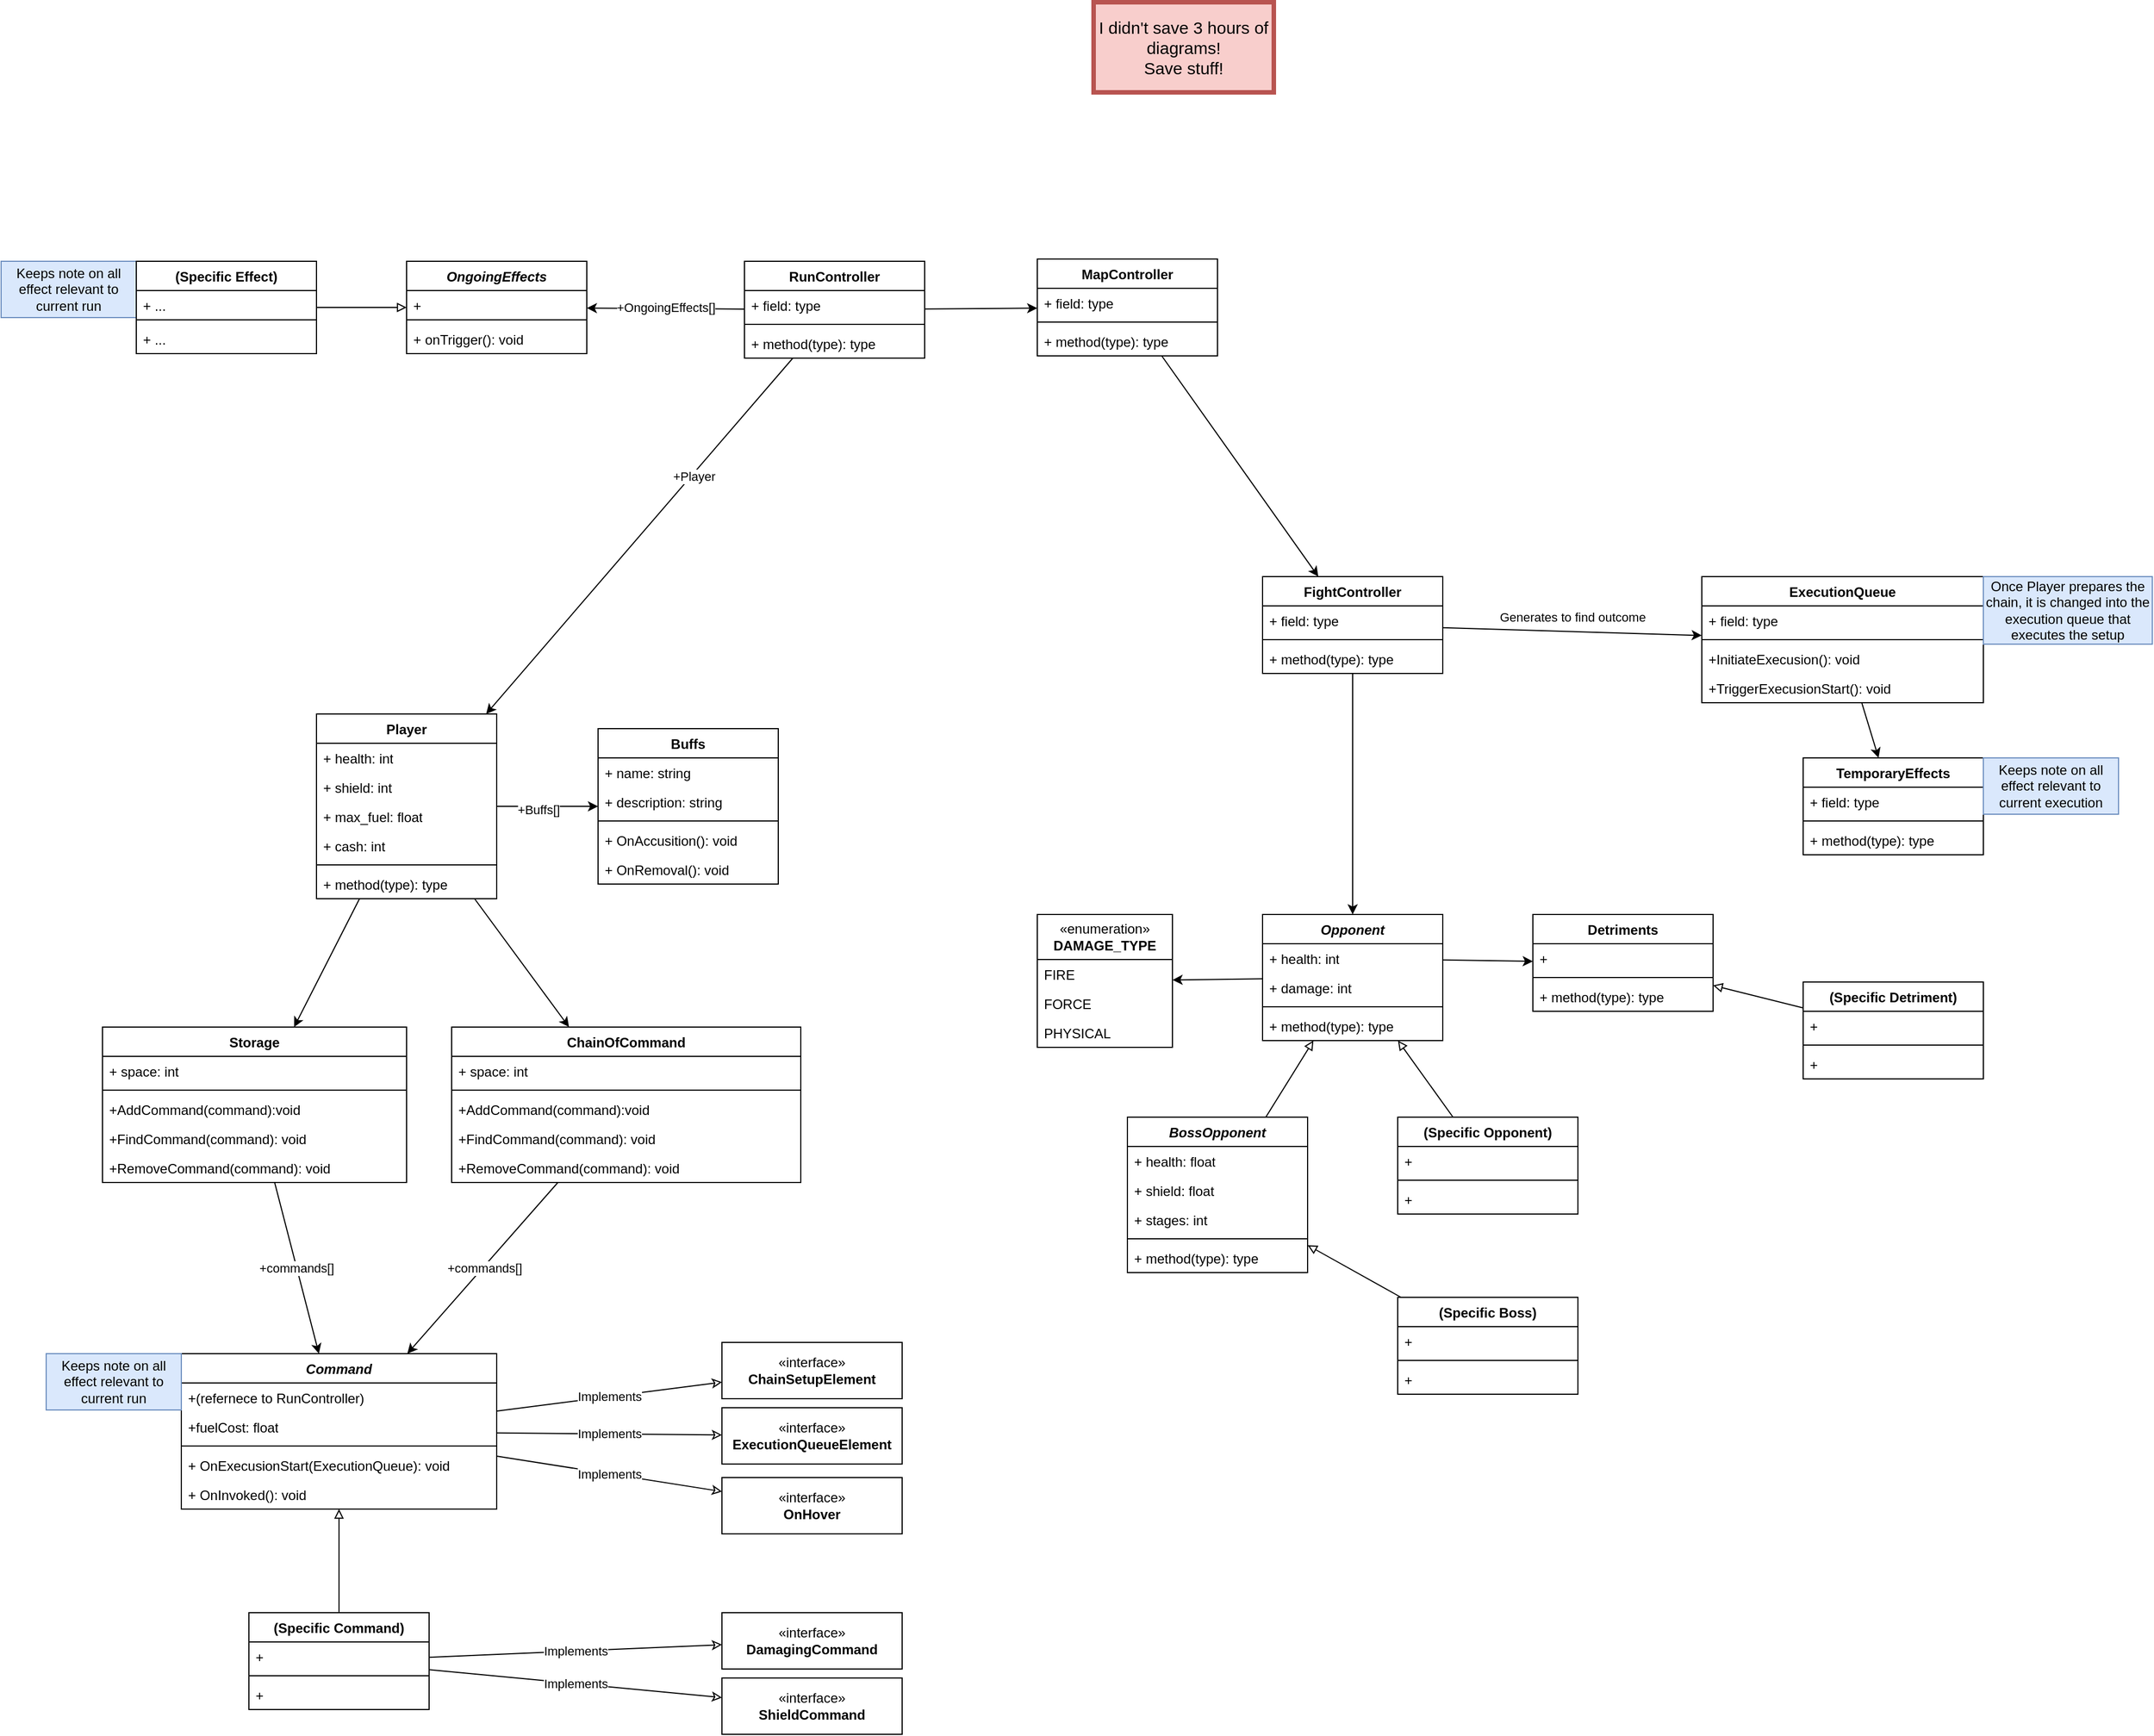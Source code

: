 <mxfile version="26.2.9">
  <diagram name="Page-1" id="Q0dL1nY2zGRgUgsLCBUa">
    <mxGraphModel dx="2890" dy="633" grid="1" gridSize="10" guides="1" tooltips="1" connect="1" arrows="1" fold="1" page="1" pageScale="1" pageWidth="850" pageHeight="1100" math="0" shadow="0">
      <root>
        <mxCell id="0" />
        <mxCell id="1" parent="0" />
        <mxCell id="ZTXEeFlOowGVAZcSI6sb-30" style="rounded=0;orthogonalLoop=1;jettySize=auto;html=1;" edge="1" parent="1" source="gMu1ORTqsSVO2KnYUncU-2" target="gMu1ORTqsSVO2KnYUncU-6">
          <mxGeometry relative="1" as="geometry" />
        </mxCell>
        <mxCell id="gMu1ORTqsSVO2KnYUncU-2" value="ExecutionQueue" style="swimlane;fontStyle=1;align=center;verticalAlign=top;childLayout=stackLayout;horizontal=1;startSize=26;horizontalStack=0;resizeParent=1;resizeParentMax=0;resizeLast=0;collapsible=1;marginBottom=0;whiteSpace=wrap;html=1;" parent="1" vertex="1">
          <mxGeometry x="550" y="520" width="250" height="112" as="geometry" />
        </mxCell>
        <mxCell id="gMu1ORTqsSVO2KnYUncU-3" value="+ field: type" style="text;strokeColor=none;fillColor=none;align=left;verticalAlign=top;spacingLeft=4;spacingRight=4;overflow=hidden;rotatable=0;points=[[0,0.5],[1,0.5]];portConstraint=eastwest;whiteSpace=wrap;html=1;" parent="gMu1ORTqsSVO2KnYUncU-2" vertex="1">
          <mxGeometry y="26" width="250" height="26" as="geometry" />
        </mxCell>
        <mxCell id="gMu1ORTqsSVO2KnYUncU-4" value="" style="line;strokeWidth=1;fillColor=none;align=left;verticalAlign=middle;spacingTop=-1;spacingLeft=3;spacingRight=3;rotatable=0;labelPosition=right;points=[];portConstraint=eastwest;strokeColor=inherit;" parent="gMu1ORTqsSVO2KnYUncU-2" vertex="1">
          <mxGeometry y="52" width="250" height="8" as="geometry" />
        </mxCell>
        <mxCell id="ZTXEeFlOowGVAZcSI6sb-95" value="+InitiateExecusion(): void" style="text;strokeColor=none;fillColor=none;align=left;verticalAlign=top;spacingLeft=4;spacingRight=4;overflow=hidden;rotatable=0;points=[[0,0.5],[1,0.5]];portConstraint=eastwest;whiteSpace=wrap;html=1;" vertex="1" parent="gMu1ORTqsSVO2KnYUncU-2">
          <mxGeometry y="60" width="250" height="26" as="geometry" />
        </mxCell>
        <mxCell id="gMu1ORTqsSVO2KnYUncU-5" value="+TriggerExecusionStart(): void" style="text;strokeColor=none;fillColor=none;align=left;verticalAlign=top;spacingLeft=4;spacingRight=4;overflow=hidden;rotatable=0;points=[[0,0.5],[1,0.5]];portConstraint=eastwest;whiteSpace=wrap;html=1;" parent="gMu1ORTqsSVO2KnYUncU-2" vertex="1">
          <mxGeometry y="86" width="250" height="26" as="geometry" />
        </mxCell>
        <mxCell id="gMu1ORTqsSVO2KnYUncU-6" value="&lt;div&gt;TemporaryEffects&lt;/div&gt;" style="swimlane;fontStyle=1;align=center;verticalAlign=top;childLayout=stackLayout;horizontal=1;startSize=26;horizontalStack=0;resizeParent=1;resizeParentMax=0;resizeLast=0;collapsible=1;marginBottom=0;whiteSpace=wrap;html=1;" parent="1" vertex="1">
          <mxGeometry x="640" y="681" width="160" height="86" as="geometry" />
        </mxCell>
        <mxCell id="gMu1ORTqsSVO2KnYUncU-7" value="+ field: type" style="text;strokeColor=none;fillColor=none;align=left;verticalAlign=top;spacingLeft=4;spacingRight=4;overflow=hidden;rotatable=0;points=[[0,0.5],[1,0.5]];portConstraint=eastwest;whiteSpace=wrap;html=1;" parent="gMu1ORTqsSVO2KnYUncU-6" vertex="1">
          <mxGeometry y="26" width="160" height="26" as="geometry" />
        </mxCell>
        <mxCell id="gMu1ORTqsSVO2KnYUncU-8" value="" style="line;strokeWidth=1;fillColor=none;align=left;verticalAlign=middle;spacingTop=-1;spacingLeft=3;spacingRight=3;rotatable=0;labelPosition=right;points=[];portConstraint=eastwest;strokeColor=inherit;" parent="gMu1ORTqsSVO2KnYUncU-6" vertex="1">
          <mxGeometry y="52" width="160" height="8" as="geometry" />
        </mxCell>
        <mxCell id="gMu1ORTqsSVO2KnYUncU-9" value="+ method(type): type" style="text;strokeColor=none;fillColor=none;align=left;verticalAlign=top;spacingLeft=4;spacingRight=4;overflow=hidden;rotatable=0;points=[[0,0.5],[1,0.5]];portConstraint=eastwest;whiteSpace=wrap;html=1;" parent="gMu1ORTqsSVO2KnYUncU-6" vertex="1">
          <mxGeometry y="60" width="160" height="26" as="geometry" />
        </mxCell>
        <mxCell id="ZTXEeFlOowGVAZcSI6sb-26" style="rounded=0;orthogonalLoop=1;jettySize=auto;html=1;" edge="1" parent="1" source="gMu1ORTqsSVO2KnYUncU-10" target="DHiXAqFISTobGFmNKXlk-15">
          <mxGeometry relative="1" as="geometry" />
        </mxCell>
        <mxCell id="ZTXEeFlOowGVAZcSI6sb-90" value="+commands[]" style="edgeLabel;html=1;align=center;verticalAlign=middle;resizable=0;points=[];" vertex="1" connectable="0" parent="ZTXEeFlOowGVAZcSI6sb-26">
          <mxGeometry x="-0.005" y="1" relative="1" as="geometry">
            <mxPoint as="offset" />
          </mxGeometry>
        </mxCell>
        <mxCell id="gMu1ORTqsSVO2KnYUncU-10" value="ChainOfCommand" style="swimlane;fontStyle=1;align=center;verticalAlign=top;childLayout=stackLayout;horizontal=1;startSize=26;horizontalStack=0;resizeParent=1;resizeParentMax=0;resizeLast=0;collapsible=1;marginBottom=0;whiteSpace=wrap;html=1;" parent="1" vertex="1">
          <mxGeometry x="-560" y="920" width="310" height="138" as="geometry" />
        </mxCell>
        <mxCell id="gMu1ORTqsSVO2KnYUncU-20" value="+ space: int" style="text;strokeColor=none;fillColor=none;align=left;verticalAlign=top;spacingLeft=4;spacingRight=4;overflow=hidden;rotatable=0;points=[[0,0.5],[1,0.5]];portConstraint=eastwest;whiteSpace=wrap;html=1;" parent="gMu1ORTqsSVO2KnYUncU-10" vertex="1">
          <mxGeometry y="26" width="310" height="26" as="geometry" />
        </mxCell>
        <mxCell id="gMu1ORTqsSVO2KnYUncU-12" value="" style="line;strokeWidth=1;fillColor=none;align=left;verticalAlign=middle;spacingTop=-1;spacingLeft=3;spacingRight=3;rotatable=0;labelPosition=right;points=[];portConstraint=eastwest;strokeColor=inherit;" parent="gMu1ORTqsSVO2KnYUncU-10" vertex="1">
          <mxGeometry y="52" width="310" height="8" as="geometry" />
        </mxCell>
        <mxCell id="ZTXEeFlOowGVAZcSI6sb-91" value="+AddCommand(command):void" style="text;strokeColor=none;fillColor=none;align=left;verticalAlign=top;spacingLeft=4;spacingRight=4;overflow=hidden;rotatable=0;points=[[0,0.5],[1,0.5]];portConstraint=eastwest;whiteSpace=wrap;html=1;" vertex="1" parent="gMu1ORTqsSVO2KnYUncU-10">
          <mxGeometry y="60" width="310" height="26" as="geometry" />
        </mxCell>
        <mxCell id="ZTXEeFlOowGVAZcSI6sb-94" value="+FindCommand(command): void" style="text;strokeColor=none;fillColor=none;align=left;verticalAlign=top;spacingLeft=4;spacingRight=4;overflow=hidden;rotatable=0;points=[[0,0.5],[1,0.5]];portConstraint=eastwest;whiteSpace=wrap;html=1;" vertex="1" parent="gMu1ORTqsSVO2KnYUncU-10">
          <mxGeometry y="86" width="310" height="26" as="geometry" />
        </mxCell>
        <mxCell id="gMu1ORTqsSVO2KnYUncU-13" value="+RemoveCommand(command): void" style="text;strokeColor=none;fillColor=none;align=left;verticalAlign=top;spacingLeft=4;spacingRight=4;overflow=hidden;rotatable=0;points=[[0,0.5],[1,0.5]];portConstraint=eastwest;whiteSpace=wrap;html=1;" parent="gMu1ORTqsSVO2KnYUncU-10" vertex="1">
          <mxGeometry y="112" width="310" height="26" as="geometry" />
        </mxCell>
        <mxCell id="gMu1ORTqsSVO2KnYUncU-14" value="I didn&#39;t save 3 hours of diagrams! &lt;br&gt;Save stuff!" style="html=1;whiteSpace=wrap;fillColor=#f8cecc;strokeColor=#b85450;strokeWidth=4;fontSize=15;" parent="1" vertex="1">
          <mxGeometry x="10" y="10" width="160" height="80" as="geometry" />
        </mxCell>
        <mxCell id="ZTXEeFlOowGVAZcSI6sb-9" style="rounded=0;orthogonalLoop=1;jettySize=auto;html=1;" edge="1" parent="1" source="gMu1ORTqsSVO2KnYUncU-15" target="gMu1ORTqsSVO2KnYUncU-31">
          <mxGeometry relative="1" as="geometry" />
        </mxCell>
        <mxCell id="ZTXEeFlOowGVAZcSI6sb-29" value="Generates to find outcome " style="rounded=0;orthogonalLoop=1;jettySize=auto;html=1;" edge="1" parent="1" source="gMu1ORTqsSVO2KnYUncU-15" target="gMu1ORTqsSVO2KnYUncU-2">
          <mxGeometry y="13" relative="1" as="geometry">
            <mxPoint as="offset" />
          </mxGeometry>
        </mxCell>
        <mxCell id="gMu1ORTqsSVO2KnYUncU-15" value="FightController" style="swimlane;fontStyle=1;align=center;verticalAlign=top;childLayout=stackLayout;horizontal=1;startSize=26;horizontalStack=0;resizeParent=1;resizeParentMax=0;resizeLast=0;collapsible=1;marginBottom=0;whiteSpace=wrap;html=1;" parent="1" vertex="1">
          <mxGeometry x="160" y="520" width="160" height="86" as="geometry" />
        </mxCell>
        <mxCell id="gMu1ORTqsSVO2KnYUncU-16" value="+ field: type" style="text;strokeColor=none;fillColor=none;align=left;verticalAlign=top;spacingLeft=4;spacingRight=4;overflow=hidden;rotatable=0;points=[[0,0.5],[1,0.5]];portConstraint=eastwest;whiteSpace=wrap;html=1;" parent="gMu1ORTqsSVO2KnYUncU-15" vertex="1">
          <mxGeometry y="26" width="160" height="26" as="geometry" />
        </mxCell>
        <mxCell id="gMu1ORTqsSVO2KnYUncU-17" value="" style="line;strokeWidth=1;fillColor=none;align=left;verticalAlign=middle;spacingTop=-1;spacingLeft=3;spacingRight=3;rotatable=0;labelPosition=right;points=[];portConstraint=eastwest;strokeColor=inherit;" parent="gMu1ORTqsSVO2KnYUncU-15" vertex="1">
          <mxGeometry y="52" width="160" height="8" as="geometry" />
        </mxCell>
        <mxCell id="gMu1ORTqsSVO2KnYUncU-18" value="+ method(type): type" style="text;strokeColor=none;fillColor=none;align=left;verticalAlign=top;spacingLeft=4;spacingRight=4;overflow=hidden;rotatable=0;points=[[0,0.5],[1,0.5]];portConstraint=eastwest;whiteSpace=wrap;html=1;" parent="gMu1ORTqsSVO2KnYUncU-15" vertex="1">
          <mxGeometry y="60" width="160" height="26" as="geometry" />
        </mxCell>
        <mxCell id="ZTXEeFlOowGVAZcSI6sb-25" value="+commands[]" style="rounded=0;orthogonalLoop=1;jettySize=auto;html=1;" edge="1" parent="1" source="gMu1ORTqsSVO2KnYUncU-19" target="DHiXAqFISTobGFmNKXlk-15">
          <mxGeometry relative="1" as="geometry" />
        </mxCell>
        <mxCell id="gMu1ORTqsSVO2KnYUncU-19" value="Storage" style="swimlane;fontStyle=1;align=center;verticalAlign=top;childLayout=stackLayout;horizontal=1;startSize=26;horizontalStack=0;resizeParent=1;resizeParentMax=0;resizeLast=0;collapsible=1;marginBottom=0;whiteSpace=wrap;html=1;" parent="1" vertex="1">
          <mxGeometry x="-870" y="920" width="270" height="138" as="geometry" />
        </mxCell>
        <mxCell id="DHiXAqFISTobGFmNKXlk-23" value="+ space: int" style="text;strokeColor=none;fillColor=none;align=left;verticalAlign=top;spacingLeft=4;spacingRight=4;overflow=hidden;rotatable=0;points=[[0,0.5],[1,0.5]];portConstraint=eastwest;whiteSpace=wrap;html=1;" parent="gMu1ORTqsSVO2KnYUncU-19" vertex="1">
          <mxGeometry y="26" width="270" height="26" as="geometry" />
        </mxCell>
        <mxCell id="gMu1ORTqsSVO2KnYUncU-21" value="" style="line;strokeWidth=1;fillColor=none;align=left;verticalAlign=middle;spacingTop=-1;spacingLeft=3;spacingRight=3;rotatable=0;labelPosition=right;points=[];portConstraint=eastwest;strokeColor=inherit;" parent="gMu1ORTqsSVO2KnYUncU-19" vertex="1">
          <mxGeometry y="52" width="270" height="8" as="geometry" />
        </mxCell>
        <mxCell id="gMu1ORTqsSVO2KnYUncU-22" value="+AddCommand(command):void" style="text;strokeColor=none;fillColor=none;align=left;verticalAlign=top;spacingLeft=4;spacingRight=4;overflow=hidden;rotatable=0;points=[[0,0.5],[1,0.5]];portConstraint=eastwest;whiteSpace=wrap;html=1;" parent="gMu1ORTqsSVO2KnYUncU-19" vertex="1">
          <mxGeometry y="60" width="270" height="26" as="geometry" />
        </mxCell>
        <mxCell id="ZTXEeFlOowGVAZcSI6sb-92" value="+FindCommand(command): void" style="text;strokeColor=none;fillColor=none;align=left;verticalAlign=top;spacingLeft=4;spacingRight=4;overflow=hidden;rotatable=0;points=[[0,0.5],[1,0.5]];portConstraint=eastwest;whiteSpace=wrap;html=1;" vertex="1" parent="gMu1ORTqsSVO2KnYUncU-19">
          <mxGeometry y="86" width="270" height="26" as="geometry" />
        </mxCell>
        <mxCell id="ZTXEeFlOowGVAZcSI6sb-93" value="+RemoveCommand(command): void" style="text;strokeColor=none;fillColor=none;align=left;verticalAlign=top;spacingLeft=4;spacingRight=4;overflow=hidden;rotatable=0;points=[[0,0.5],[1,0.5]];portConstraint=eastwest;whiteSpace=wrap;html=1;" vertex="1" parent="gMu1ORTqsSVO2KnYUncU-19">
          <mxGeometry y="112" width="270" height="26" as="geometry" />
        </mxCell>
        <mxCell id="ZTXEeFlOowGVAZcSI6sb-27" style="rounded=0;orthogonalLoop=1;jettySize=auto;html=1;" edge="1" parent="1" source="gMu1ORTqsSVO2KnYUncU-31" target="DHiXAqFISTobGFmNKXlk-9">
          <mxGeometry relative="1" as="geometry" />
        </mxCell>
        <mxCell id="gMu1ORTqsSVO2KnYUncU-31" value="&lt;i&gt;Opponent&lt;/i&gt;" style="swimlane;fontStyle=1;align=center;verticalAlign=top;childLayout=stackLayout;horizontal=1;startSize=26;horizontalStack=0;resizeParent=1;resizeParentMax=0;resizeLast=0;collapsible=1;marginBottom=0;whiteSpace=wrap;html=1;" parent="1" vertex="1">
          <mxGeometry x="160" y="820" width="160" height="112" as="geometry" />
        </mxCell>
        <mxCell id="gMu1ORTqsSVO2KnYUncU-32" value="+ health: int" style="text;strokeColor=none;fillColor=none;align=left;verticalAlign=top;spacingLeft=4;spacingRight=4;overflow=hidden;rotatable=0;points=[[0,0.5],[1,0.5]];portConstraint=eastwest;whiteSpace=wrap;html=1;" parent="gMu1ORTqsSVO2KnYUncU-31" vertex="1">
          <mxGeometry y="26" width="160" height="26" as="geometry" />
        </mxCell>
        <mxCell id="DHiXAqFISTobGFmNKXlk-8" value="+ damage: int" style="text;strokeColor=none;fillColor=none;align=left;verticalAlign=top;spacingLeft=4;spacingRight=4;overflow=hidden;rotatable=0;points=[[0,0.5],[1,0.5]];portConstraint=eastwest;whiteSpace=wrap;html=1;" parent="gMu1ORTqsSVO2KnYUncU-31" vertex="1">
          <mxGeometry y="52" width="160" height="26" as="geometry" />
        </mxCell>
        <mxCell id="gMu1ORTqsSVO2KnYUncU-33" value="" style="line;strokeWidth=1;fillColor=none;align=left;verticalAlign=middle;spacingTop=-1;spacingLeft=3;spacingRight=3;rotatable=0;labelPosition=right;points=[];portConstraint=eastwest;strokeColor=inherit;" parent="gMu1ORTqsSVO2KnYUncU-31" vertex="1">
          <mxGeometry y="78" width="160" height="8" as="geometry" />
        </mxCell>
        <mxCell id="gMu1ORTqsSVO2KnYUncU-34" value="+ method(type): type" style="text;strokeColor=none;fillColor=none;align=left;verticalAlign=top;spacingLeft=4;spacingRight=4;overflow=hidden;rotatable=0;points=[[0,0.5],[1,0.5]];portConstraint=eastwest;whiteSpace=wrap;html=1;" parent="gMu1ORTqsSVO2KnYUncU-31" vertex="1">
          <mxGeometry y="86" width="160" height="26" as="geometry" />
        </mxCell>
        <mxCell id="ZTXEeFlOowGVAZcSI6sb-22" style="rounded=0;orthogonalLoop=1;jettySize=auto;html=1;" edge="1" parent="1" source="gMu1ORTqsSVO2KnYUncU-35" target="DHiXAqFISTobGFmNKXlk-24">
          <mxGeometry relative="1" as="geometry" />
        </mxCell>
        <mxCell id="ZTXEeFlOowGVAZcSI6sb-89" value="+Buffs[]" style="edgeLabel;html=1;align=center;verticalAlign=middle;resizable=0;points=[];" vertex="1" connectable="0" parent="ZTXEeFlOowGVAZcSI6sb-22">
          <mxGeometry x="-0.191" y="-3" relative="1" as="geometry">
            <mxPoint as="offset" />
          </mxGeometry>
        </mxCell>
        <mxCell id="ZTXEeFlOowGVAZcSI6sb-23" style="rounded=0;orthogonalLoop=1;jettySize=auto;html=1;" edge="1" parent="1" source="gMu1ORTqsSVO2KnYUncU-35" target="gMu1ORTqsSVO2KnYUncU-19">
          <mxGeometry relative="1" as="geometry" />
        </mxCell>
        <mxCell id="ZTXEeFlOowGVAZcSI6sb-24" style="rounded=0;orthogonalLoop=1;jettySize=auto;html=1;" edge="1" parent="1" source="gMu1ORTqsSVO2KnYUncU-35" target="gMu1ORTqsSVO2KnYUncU-10">
          <mxGeometry relative="1" as="geometry" />
        </mxCell>
        <mxCell id="gMu1ORTqsSVO2KnYUncU-35" value="&lt;div&gt;Player&lt;/div&gt;" style="swimlane;fontStyle=1;align=center;verticalAlign=top;childLayout=stackLayout;horizontal=1;startSize=26;horizontalStack=0;resizeParent=1;resizeParentMax=0;resizeLast=0;collapsible=1;marginBottom=0;whiteSpace=wrap;html=1;" parent="1" vertex="1">
          <mxGeometry x="-680" y="642" width="160" height="164" as="geometry" />
        </mxCell>
        <mxCell id="DHiXAqFISTobGFmNKXlk-20" value="+ health: int" style="text;strokeColor=none;fillColor=none;align=left;verticalAlign=top;spacingLeft=4;spacingRight=4;overflow=hidden;rotatable=0;points=[[0,0.5],[1,0.5]];portConstraint=eastwest;whiteSpace=wrap;html=1;" parent="gMu1ORTqsSVO2KnYUncU-35" vertex="1">
          <mxGeometry y="26" width="160" height="26" as="geometry" />
        </mxCell>
        <mxCell id="DHiXAqFISTobGFmNKXlk-22" value="+ shield: int" style="text;strokeColor=none;fillColor=none;align=left;verticalAlign=top;spacingLeft=4;spacingRight=4;overflow=hidden;rotatable=0;points=[[0,0.5],[1,0.5]];portConstraint=eastwest;whiteSpace=wrap;html=1;" parent="gMu1ORTqsSVO2KnYUncU-35" vertex="1">
          <mxGeometry y="52" width="160" height="26" as="geometry" />
        </mxCell>
        <mxCell id="DHiXAqFISTobGFmNKXlk-21" value="+ max_fuel: float" style="text;strokeColor=none;fillColor=none;align=left;verticalAlign=top;spacingLeft=4;spacingRight=4;overflow=hidden;rotatable=0;points=[[0,0.5],[1,0.5]];portConstraint=eastwest;whiteSpace=wrap;html=1;" parent="gMu1ORTqsSVO2KnYUncU-35" vertex="1">
          <mxGeometry y="78" width="160" height="26" as="geometry" />
        </mxCell>
        <mxCell id="gMu1ORTqsSVO2KnYUncU-36" value="+ cash: int" style="text;strokeColor=none;fillColor=none;align=left;verticalAlign=top;spacingLeft=4;spacingRight=4;overflow=hidden;rotatable=0;points=[[0,0.5],[1,0.5]];portConstraint=eastwest;whiteSpace=wrap;html=1;" parent="gMu1ORTqsSVO2KnYUncU-35" vertex="1">
          <mxGeometry y="104" width="160" height="26" as="geometry" />
        </mxCell>
        <mxCell id="gMu1ORTqsSVO2KnYUncU-37" value="" style="line;strokeWidth=1;fillColor=none;align=left;verticalAlign=middle;spacingTop=-1;spacingLeft=3;spacingRight=3;rotatable=0;labelPosition=right;points=[];portConstraint=eastwest;strokeColor=inherit;" parent="gMu1ORTqsSVO2KnYUncU-35" vertex="1">
          <mxGeometry y="130" width="160" height="8" as="geometry" />
        </mxCell>
        <mxCell id="gMu1ORTqsSVO2KnYUncU-38" value="+ method(type): type" style="text;strokeColor=none;fillColor=none;align=left;verticalAlign=top;spacingLeft=4;spacingRight=4;overflow=hidden;rotatable=0;points=[[0,0.5],[1,0.5]];portConstraint=eastwest;whiteSpace=wrap;html=1;" parent="gMu1ORTqsSVO2KnYUncU-35" vertex="1">
          <mxGeometry y="138" width="160" height="26" as="geometry" />
        </mxCell>
        <mxCell id="gMu1ORTqsSVO2KnYUncU-39" value="&lt;div&gt;&lt;i&gt;OngoingEffects&lt;/i&gt;&lt;/div&gt;" style="swimlane;fontStyle=1;align=center;verticalAlign=top;childLayout=stackLayout;horizontal=1;startSize=26;horizontalStack=0;resizeParent=1;resizeParentMax=0;resizeLast=0;collapsible=1;marginBottom=0;whiteSpace=wrap;html=1;" parent="1" vertex="1">
          <mxGeometry x="-600" y="240" width="160" height="82" as="geometry" />
        </mxCell>
        <mxCell id="gMu1ORTqsSVO2KnYUncU-40" value="+" style="text;strokeColor=none;fillColor=none;align=left;verticalAlign=top;spacingLeft=4;spacingRight=4;overflow=hidden;rotatable=0;points=[[0,0.5],[1,0.5]];portConstraint=eastwest;whiteSpace=wrap;html=1;" parent="gMu1ORTqsSVO2KnYUncU-39" vertex="1">
          <mxGeometry y="26" width="160" height="22" as="geometry" />
        </mxCell>
        <mxCell id="gMu1ORTqsSVO2KnYUncU-41" value="" style="line;strokeWidth=1;fillColor=none;align=left;verticalAlign=middle;spacingTop=-1;spacingLeft=3;spacingRight=3;rotatable=0;labelPosition=right;points=[];portConstraint=eastwest;strokeColor=inherit;" parent="gMu1ORTqsSVO2KnYUncU-39" vertex="1">
          <mxGeometry y="48" width="160" height="8" as="geometry" />
        </mxCell>
        <mxCell id="gMu1ORTqsSVO2KnYUncU-42" value="+ onTrigger(): void" style="text;strokeColor=none;fillColor=none;align=left;verticalAlign=top;spacingLeft=4;spacingRight=4;overflow=hidden;rotatable=0;points=[[0,0.5],[1,0.5]];portConstraint=eastwest;whiteSpace=wrap;html=1;" parent="gMu1ORTqsSVO2KnYUncU-39" vertex="1">
          <mxGeometry y="56" width="160" height="26" as="geometry" />
        </mxCell>
        <mxCell id="gMu1ORTqsSVO2KnYUncU-43" value="Keeps note on all effect relevant to current execution" style="html=1;whiteSpace=wrap;fillColor=#dae8fc;strokeColor=#6c8ebf;" parent="1" vertex="1">
          <mxGeometry x="800" y="681" width="120" height="50" as="geometry" />
        </mxCell>
        <mxCell id="gMu1ORTqsSVO2KnYUncU-44" value="Keeps note on all effect relevant to current run" style="html=1;whiteSpace=wrap;fillColor=#dae8fc;strokeColor=#6c8ebf;" parent="1" vertex="1">
          <mxGeometry x="-960" y="240" width="120" height="50" as="geometry" />
        </mxCell>
        <mxCell id="ZTXEeFlOowGVAZcSI6sb-21" style="rounded=0;orthogonalLoop=1;jettySize=auto;html=1;endArrow=block;endFill=0;" edge="1" parent="1" source="DHiXAqFISTobGFmNKXlk-1" target="gMu1ORTqsSVO2KnYUncU-31">
          <mxGeometry relative="1" as="geometry" />
        </mxCell>
        <mxCell id="DHiXAqFISTobGFmNKXlk-1" value="&lt;i&gt;BossOpponent&lt;/i&gt;" style="swimlane;fontStyle=1;align=center;verticalAlign=top;childLayout=stackLayout;horizontal=1;startSize=26;horizontalStack=0;resizeParent=1;resizeParentMax=0;resizeLast=0;collapsible=1;marginBottom=0;whiteSpace=wrap;html=1;" parent="1" vertex="1">
          <mxGeometry x="40" y="1000" width="160" height="138" as="geometry" />
        </mxCell>
        <mxCell id="DHiXAqFISTobGFmNKXlk-6" value="+ health: float" style="text;strokeColor=none;fillColor=none;align=left;verticalAlign=top;spacingLeft=4;spacingRight=4;overflow=hidden;rotatable=0;points=[[0,0.5],[1,0.5]];portConstraint=eastwest;whiteSpace=wrap;html=1;" parent="DHiXAqFISTobGFmNKXlk-1" vertex="1">
          <mxGeometry y="26" width="160" height="26" as="geometry" />
        </mxCell>
        <mxCell id="DHiXAqFISTobGFmNKXlk-5" value="+ shield: float" style="text;strokeColor=none;fillColor=none;align=left;verticalAlign=top;spacingLeft=4;spacingRight=4;overflow=hidden;rotatable=0;points=[[0,0.5],[1,0.5]];portConstraint=eastwest;whiteSpace=wrap;html=1;" parent="DHiXAqFISTobGFmNKXlk-1" vertex="1">
          <mxGeometry y="52" width="160" height="26" as="geometry" />
        </mxCell>
        <mxCell id="DHiXAqFISTobGFmNKXlk-7" value="+ stages: int" style="text;strokeColor=none;fillColor=none;align=left;verticalAlign=top;spacingLeft=4;spacingRight=4;overflow=hidden;rotatable=0;points=[[0,0.5],[1,0.5]];portConstraint=eastwest;whiteSpace=wrap;html=1;" parent="DHiXAqFISTobGFmNKXlk-1" vertex="1">
          <mxGeometry y="78" width="160" height="26" as="geometry" />
        </mxCell>
        <mxCell id="DHiXAqFISTobGFmNKXlk-3" value="" style="line;strokeWidth=1;fillColor=none;align=left;verticalAlign=middle;spacingTop=-1;spacingLeft=3;spacingRight=3;rotatable=0;labelPosition=right;points=[];portConstraint=eastwest;strokeColor=inherit;" parent="DHiXAqFISTobGFmNKXlk-1" vertex="1">
          <mxGeometry y="104" width="160" height="8" as="geometry" />
        </mxCell>
        <mxCell id="DHiXAqFISTobGFmNKXlk-4" value="+ method(type): type" style="text;strokeColor=none;fillColor=none;align=left;verticalAlign=top;spacingLeft=4;spacingRight=4;overflow=hidden;rotatable=0;points=[[0,0.5],[1,0.5]];portConstraint=eastwest;whiteSpace=wrap;html=1;" parent="DHiXAqFISTobGFmNKXlk-1" vertex="1">
          <mxGeometry y="112" width="160" height="26" as="geometry" />
        </mxCell>
        <mxCell id="DHiXAqFISTobGFmNKXlk-9" value="«enumeration»&lt;br&gt;&lt;b&gt;DAMAGE_TYPE&lt;/b&gt;" style="swimlane;fontStyle=0;childLayout=stackLayout;horizontal=1;startSize=40;fillColor=none;horizontalStack=0;resizeParent=1;resizeParentMax=0;resizeLast=0;collapsible=1;marginBottom=0;whiteSpace=wrap;html=1;" parent="1" vertex="1">
          <mxGeometry x="-40" y="820" width="120" height="118" as="geometry" />
        </mxCell>
        <mxCell id="DHiXAqFISTobGFmNKXlk-10" value="FIRE" style="text;strokeColor=none;fillColor=none;align=left;verticalAlign=top;spacingLeft=4;spacingRight=4;overflow=hidden;rotatable=0;points=[[0,0.5],[1,0.5]];portConstraint=eastwest;whiteSpace=wrap;html=1;" parent="DHiXAqFISTobGFmNKXlk-9" vertex="1">
          <mxGeometry y="40" width="120" height="26" as="geometry" />
        </mxCell>
        <mxCell id="DHiXAqFISTobGFmNKXlk-11" value="FORCE" style="text;strokeColor=none;fillColor=none;align=left;verticalAlign=top;spacingLeft=4;spacingRight=4;overflow=hidden;rotatable=0;points=[[0,0.5],[1,0.5]];portConstraint=eastwest;whiteSpace=wrap;html=1;" parent="DHiXAqFISTobGFmNKXlk-9" vertex="1">
          <mxGeometry y="66" width="120" height="26" as="geometry" />
        </mxCell>
        <mxCell id="DHiXAqFISTobGFmNKXlk-12" value="PHYSICAL" style="text;strokeColor=none;fillColor=none;align=left;verticalAlign=top;spacingLeft=4;spacingRight=4;overflow=hidden;rotatable=0;points=[[0,0.5],[1,0.5]];portConstraint=eastwest;whiteSpace=wrap;html=1;" parent="DHiXAqFISTobGFmNKXlk-9" vertex="1">
          <mxGeometry y="92" width="120" height="26" as="geometry" />
        </mxCell>
        <mxCell id="DHiXAqFISTobGFmNKXlk-15" value="&lt;i&gt;Command&lt;/i&gt;" style="swimlane;fontStyle=1;align=center;verticalAlign=top;childLayout=stackLayout;horizontal=1;startSize=26;horizontalStack=0;resizeParent=1;resizeParentMax=0;resizeLast=0;collapsible=1;marginBottom=0;whiteSpace=wrap;html=1;" parent="1" vertex="1">
          <mxGeometry x="-800" y="1210" width="280" height="138" as="geometry" />
        </mxCell>
        <mxCell id="ZTXEeFlOowGVAZcSI6sb-81" value="&lt;div&gt;+(refernece to RunController)&lt;/div&gt;" style="text;strokeColor=none;fillColor=none;align=left;verticalAlign=top;spacingLeft=4;spacingRight=4;overflow=hidden;rotatable=0;points=[[0,0.5],[1,0.5]];portConstraint=eastwest;whiteSpace=wrap;html=1;" vertex="1" parent="DHiXAqFISTobGFmNKXlk-15">
          <mxGeometry y="26" width="280" height="26" as="geometry" />
        </mxCell>
        <mxCell id="DHiXAqFISTobGFmNKXlk-16" value="+fuelCost: float" style="text;strokeColor=none;fillColor=none;align=left;verticalAlign=top;spacingLeft=4;spacingRight=4;overflow=hidden;rotatable=0;points=[[0,0.5],[1,0.5]];portConstraint=eastwest;whiteSpace=wrap;html=1;" parent="DHiXAqFISTobGFmNKXlk-15" vertex="1">
          <mxGeometry y="52" width="280" height="26" as="geometry" />
        </mxCell>
        <mxCell id="DHiXAqFISTobGFmNKXlk-17" value="" style="line;strokeWidth=1;fillColor=none;align=left;verticalAlign=middle;spacingTop=-1;spacingLeft=3;spacingRight=3;rotatable=0;labelPosition=right;points=[];portConstraint=eastwest;strokeColor=inherit;" parent="DHiXAqFISTobGFmNKXlk-15" vertex="1">
          <mxGeometry y="78" width="280" height="8" as="geometry" />
        </mxCell>
        <mxCell id="DHiXAqFISTobGFmNKXlk-44" value="+ OnExecusionStart(ExecutionQueue): void" style="text;strokeColor=none;fillColor=none;align=left;verticalAlign=top;spacingLeft=4;spacingRight=4;overflow=hidden;rotatable=0;points=[[0,0.5],[1,0.5]];portConstraint=eastwest;whiteSpace=wrap;html=1;" parent="DHiXAqFISTobGFmNKXlk-15" vertex="1">
          <mxGeometry y="86" width="280" height="26" as="geometry" />
        </mxCell>
        <mxCell id="ZTXEeFlOowGVAZcSI6sb-58" value="+ OnInvoked(): void" style="text;strokeColor=none;fillColor=none;align=left;verticalAlign=top;spacingLeft=4;spacingRight=4;overflow=hidden;rotatable=0;points=[[0,0.5],[1,0.5]];portConstraint=eastwest;whiteSpace=wrap;html=1;" vertex="1" parent="DHiXAqFISTobGFmNKXlk-15">
          <mxGeometry y="112" width="280" height="26" as="geometry" />
        </mxCell>
        <mxCell id="DHiXAqFISTobGFmNKXlk-19" value="Once Player prepares the chain, it is changed into the execution queue that executes the setup" style="html=1;whiteSpace=wrap;fillColor=#dae8fc;strokeColor=#6c8ebf;" parent="1" vertex="1">
          <mxGeometry x="800" y="520" width="150" height="60" as="geometry" />
        </mxCell>
        <mxCell id="DHiXAqFISTobGFmNKXlk-24" value="Buffs" style="swimlane;fontStyle=1;align=center;verticalAlign=top;childLayout=stackLayout;horizontal=1;startSize=26;horizontalStack=0;resizeParent=1;resizeParentMax=0;resizeLast=0;collapsible=1;marginBottom=0;whiteSpace=wrap;html=1;" parent="1" vertex="1">
          <mxGeometry x="-430" y="655" width="160" height="138" as="geometry" />
        </mxCell>
        <mxCell id="DHiXAqFISTobGFmNKXlk-25" value="+ name: string" style="text;strokeColor=none;fillColor=none;align=left;verticalAlign=top;spacingLeft=4;spacingRight=4;overflow=hidden;rotatable=0;points=[[0,0.5],[1,0.5]];portConstraint=eastwest;whiteSpace=wrap;html=1;" parent="DHiXAqFISTobGFmNKXlk-24" vertex="1">
          <mxGeometry y="26" width="160" height="26" as="geometry" />
        </mxCell>
        <mxCell id="DHiXAqFISTobGFmNKXlk-26" value="+ description: string" style="text;strokeColor=none;fillColor=none;align=left;verticalAlign=top;spacingLeft=4;spacingRight=4;overflow=hidden;rotatable=0;points=[[0,0.5],[1,0.5]];portConstraint=eastwest;whiteSpace=wrap;html=1;" parent="DHiXAqFISTobGFmNKXlk-24" vertex="1">
          <mxGeometry y="52" width="160" height="26" as="geometry" />
        </mxCell>
        <mxCell id="DHiXAqFISTobGFmNKXlk-27" value="" style="line;strokeWidth=1;fillColor=none;align=left;verticalAlign=middle;spacingTop=-1;spacingLeft=3;spacingRight=3;rotatable=0;labelPosition=right;points=[];portConstraint=eastwest;strokeColor=inherit;" parent="DHiXAqFISTobGFmNKXlk-24" vertex="1">
          <mxGeometry y="78" width="160" height="8" as="geometry" />
        </mxCell>
        <mxCell id="DHiXAqFISTobGFmNKXlk-39" value="+ OnAccusition(): void" style="text;strokeColor=none;fillColor=none;align=left;verticalAlign=top;spacingLeft=4;spacingRight=4;overflow=hidden;rotatable=0;points=[[0,0.5],[1,0.5]];portConstraint=eastwest;whiteSpace=wrap;html=1;" parent="DHiXAqFISTobGFmNKXlk-24" vertex="1">
          <mxGeometry y="86" width="160" height="26" as="geometry" />
        </mxCell>
        <mxCell id="DHiXAqFISTobGFmNKXlk-28" value="+ OnRemoval(): void" style="text;strokeColor=none;fillColor=none;align=left;verticalAlign=top;spacingLeft=4;spacingRight=4;overflow=hidden;rotatable=0;points=[[0,0.5],[1,0.5]];portConstraint=eastwest;whiteSpace=wrap;html=1;" parent="DHiXAqFISTobGFmNKXlk-24" vertex="1">
          <mxGeometry y="112" width="160" height="26" as="geometry" />
        </mxCell>
        <mxCell id="DHiXAqFISTobGFmNKXlk-29" value="Detriments" style="swimlane;fontStyle=1;align=center;verticalAlign=top;childLayout=stackLayout;horizontal=1;startSize=26;horizontalStack=0;resizeParent=1;resizeParentMax=0;resizeLast=0;collapsible=1;marginBottom=0;whiteSpace=wrap;html=1;" parent="1" vertex="1">
          <mxGeometry x="400" y="820" width="160" height="86" as="geometry" />
        </mxCell>
        <mxCell id="DHiXAqFISTobGFmNKXlk-30" value="&lt;div&gt;+&lt;/div&gt;" style="text;strokeColor=none;fillColor=none;align=left;verticalAlign=top;spacingLeft=4;spacingRight=4;overflow=hidden;rotatable=0;points=[[0,0.5],[1,0.5]];portConstraint=eastwest;whiteSpace=wrap;html=1;" parent="DHiXAqFISTobGFmNKXlk-29" vertex="1">
          <mxGeometry y="26" width="160" height="26" as="geometry" />
        </mxCell>
        <mxCell id="DHiXAqFISTobGFmNKXlk-32" value="" style="line;strokeWidth=1;fillColor=none;align=left;verticalAlign=middle;spacingTop=-1;spacingLeft=3;spacingRight=3;rotatable=0;labelPosition=right;points=[];portConstraint=eastwest;strokeColor=inherit;" parent="DHiXAqFISTobGFmNKXlk-29" vertex="1">
          <mxGeometry y="52" width="160" height="8" as="geometry" />
        </mxCell>
        <mxCell id="DHiXAqFISTobGFmNKXlk-33" value="+ method(type): type" style="text;strokeColor=none;fillColor=none;align=left;verticalAlign=top;spacingLeft=4;spacingRight=4;overflow=hidden;rotatable=0;points=[[0,0.5],[1,0.5]];portConstraint=eastwest;whiteSpace=wrap;html=1;" parent="DHiXAqFISTobGFmNKXlk-29" vertex="1">
          <mxGeometry y="60" width="160" height="26" as="geometry" />
        </mxCell>
        <mxCell id="ZTXEeFlOowGVAZcSI6sb-32" value="Implements" style="rounded=0;orthogonalLoop=1;jettySize=auto;html=1;endArrow=none;startFill=0;startArrow=classic;" edge="1" parent="1" source="DHiXAqFISTobGFmNKXlk-34" target="DHiXAqFISTobGFmNKXlk-15">
          <mxGeometry relative="1" as="geometry" />
        </mxCell>
        <mxCell id="DHiXAqFISTobGFmNKXlk-34" value="«interface»&lt;br&gt;&lt;b&gt;ChainSetupElement&lt;/b&gt;" style="html=1;whiteSpace=wrap;" parent="1" vertex="1">
          <mxGeometry x="-320" y="1200" width="160" height="50" as="geometry" />
        </mxCell>
        <mxCell id="ZTXEeFlOowGVAZcSI6sb-33" value="Implements" style="rounded=0;orthogonalLoop=1;jettySize=auto;html=1;startArrow=classic;startFill=0;endArrow=none;" edge="1" parent="1" source="DHiXAqFISTobGFmNKXlk-35" target="DHiXAqFISTobGFmNKXlk-15">
          <mxGeometry relative="1" as="geometry" />
        </mxCell>
        <mxCell id="DHiXAqFISTobGFmNKXlk-35" value="«interface»&lt;br&gt;&lt;b&gt;ExecutionQueueElement&lt;/b&gt;" style="html=1;whiteSpace=wrap;" parent="1" vertex="1">
          <mxGeometry x="-320" y="1258" width="160" height="50" as="geometry" />
        </mxCell>
        <mxCell id="ZTXEeFlOowGVAZcSI6sb-34" value="Implements" style="rounded=0;orthogonalLoop=1;jettySize=auto;html=1;startArrow=classic;startFill=0;endArrow=none;" edge="1" parent="1" source="DHiXAqFISTobGFmNKXlk-38" target="DHiXAqFISTobGFmNKXlk-15">
          <mxGeometry relative="1" as="geometry" />
        </mxCell>
        <mxCell id="DHiXAqFISTobGFmNKXlk-38" value="«interface»&lt;br&gt;&lt;b&gt;OnHover&lt;/b&gt;" style="html=1;whiteSpace=wrap;" parent="1" vertex="1">
          <mxGeometry x="-320" y="1320" width="160" height="50" as="geometry" />
        </mxCell>
        <mxCell id="ZTXEeFlOowGVAZcSI6sb-1" style="rounded=0;orthogonalLoop=1;jettySize=auto;html=1;" edge="1" parent="1" source="DHiXAqFISTobGFmNKXlk-40" target="gMu1ORTqsSVO2KnYUncU-35">
          <mxGeometry relative="1" as="geometry" />
        </mxCell>
        <mxCell id="ZTXEeFlOowGVAZcSI6sb-88" value="+Player" style="edgeLabel;html=1;align=center;verticalAlign=middle;resizable=0;points=[];" vertex="1" connectable="0" parent="ZTXEeFlOowGVAZcSI6sb-1">
          <mxGeometry x="-0.343" y="1" relative="1" as="geometry">
            <mxPoint as="offset" />
          </mxGeometry>
        </mxCell>
        <mxCell id="ZTXEeFlOowGVAZcSI6sb-14" style="rounded=0;orthogonalLoop=1;jettySize=auto;html=1;" edge="1" parent="1" source="DHiXAqFISTobGFmNKXlk-40" target="ZTXEeFlOowGVAZcSI6sb-10">
          <mxGeometry relative="1" as="geometry" />
        </mxCell>
        <mxCell id="ZTXEeFlOowGVAZcSI6sb-31" style="rounded=0;orthogonalLoop=1;jettySize=auto;html=1;" edge="1" parent="1" source="DHiXAqFISTobGFmNKXlk-40" target="gMu1ORTqsSVO2KnYUncU-39">
          <mxGeometry relative="1" as="geometry" />
        </mxCell>
        <mxCell id="ZTXEeFlOowGVAZcSI6sb-87" value="+OngoingEffects[]" style="edgeLabel;html=1;align=center;verticalAlign=middle;resizable=0;points=[];" vertex="1" connectable="0" parent="ZTXEeFlOowGVAZcSI6sb-31">
          <mxGeometry x="0.0" y="-1" relative="1" as="geometry">
            <mxPoint as="offset" />
          </mxGeometry>
        </mxCell>
        <mxCell id="DHiXAqFISTobGFmNKXlk-40" value="RunController" style="swimlane;fontStyle=1;align=center;verticalAlign=top;childLayout=stackLayout;horizontal=1;startSize=26;horizontalStack=0;resizeParent=1;resizeParentMax=0;resizeLast=0;collapsible=1;marginBottom=0;whiteSpace=wrap;html=1;" parent="1" vertex="1">
          <mxGeometry x="-300" y="240" width="160" height="86" as="geometry" />
        </mxCell>
        <mxCell id="DHiXAqFISTobGFmNKXlk-41" value="+ field: type" style="text;strokeColor=none;fillColor=none;align=left;verticalAlign=top;spacingLeft=4;spacingRight=4;overflow=hidden;rotatable=0;points=[[0,0.5],[1,0.5]];portConstraint=eastwest;whiteSpace=wrap;html=1;" parent="DHiXAqFISTobGFmNKXlk-40" vertex="1">
          <mxGeometry y="26" width="160" height="26" as="geometry" />
        </mxCell>
        <mxCell id="DHiXAqFISTobGFmNKXlk-42" value="" style="line;strokeWidth=1;fillColor=none;align=left;verticalAlign=middle;spacingTop=-1;spacingLeft=3;spacingRight=3;rotatable=0;labelPosition=right;points=[];portConstraint=eastwest;strokeColor=inherit;" parent="DHiXAqFISTobGFmNKXlk-40" vertex="1">
          <mxGeometry y="52" width="160" height="8" as="geometry" />
        </mxCell>
        <mxCell id="DHiXAqFISTobGFmNKXlk-43" value="+ method(type): type" style="text;strokeColor=none;fillColor=none;align=left;verticalAlign=top;spacingLeft=4;spacingRight=4;overflow=hidden;rotatable=0;points=[[0,0.5],[1,0.5]];portConstraint=eastwest;whiteSpace=wrap;html=1;" parent="DHiXAqFISTobGFmNKXlk-40" vertex="1">
          <mxGeometry y="60" width="160" height="26" as="geometry" />
        </mxCell>
        <mxCell id="ZTXEeFlOowGVAZcSI6sb-15" style="rounded=0;orthogonalLoop=1;jettySize=auto;html=1;" edge="1" parent="1" source="ZTXEeFlOowGVAZcSI6sb-10" target="gMu1ORTqsSVO2KnYUncU-15">
          <mxGeometry relative="1" as="geometry" />
        </mxCell>
        <mxCell id="ZTXEeFlOowGVAZcSI6sb-10" value="MapController" style="swimlane;fontStyle=1;align=center;verticalAlign=top;childLayout=stackLayout;horizontal=1;startSize=26;horizontalStack=0;resizeParent=1;resizeParentMax=0;resizeLast=0;collapsible=1;marginBottom=0;whiteSpace=wrap;html=1;" vertex="1" parent="1">
          <mxGeometry x="-40" y="238" width="160" height="86" as="geometry" />
        </mxCell>
        <mxCell id="ZTXEeFlOowGVAZcSI6sb-11" value="+ field: type" style="text;strokeColor=none;fillColor=none;align=left;verticalAlign=top;spacingLeft=4;spacingRight=4;overflow=hidden;rotatable=0;points=[[0,0.5],[1,0.5]];portConstraint=eastwest;whiteSpace=wrap;html=1;" vertex="1" parent="ZTXEeFlOowGVAZcSI6sb-10">
          <mxGeometry y="26" width="160" height="26" as="geometry" />
        </mxCell>
        <mxCell id="ZTXEeFlOowGVAZcSI6sb-12" value="" style="line;strokeWidth=1;fillColor=none;align=left;verticalAlign=middle;spacingTop=-1;spacingLeft=3;spacingRight=3;rotatable=0;labelPosition=right;points=[];portConstraint=eastwest;strokeColor=inherit;" vertex="1" parent="ZTXEeFlOowGVAZcSI6sb-10">
          <mxGeometry y="52" width="160" height="8" as="geometry" />
        </mxCell>
        <mxCell id="ZTXEeFlOowGVAZcSI6sb-13" value="+ method(type): type" style="text;strokeColor=none;fillColor=none;align=left;verticalAlign=top;spacingLeft=4;spacingRight=4;overflow=hidden;rotatable=0;points=[[0,0.5],[1,0.5]];portConstraint=eastwest;whiteSpace=wrap;html=1;" vertex="1" parent="ZTXEeFlOowGVAZcSI6sb-10">
          <mxGeometry y="60" width="160" height="26" as="geometry" />
        </mxCell>
        <mxCell id="ZTXEeFlOowGVAZcSI6sb-28" style="rounded=0;orthogonalLoop=1;jettySize=auto;html=1;" edge="1" parent="1" source="gMu1ORTqsSVO2KnYUncU-32" target="DHiXAqFISTobGFmNKXlk-29">
          <mxGeometry relative="1" as="geometry" />
        </mxCell>
        <mxCell id="ZTXEeFlOowGVAZcSI6sb-35" value="Keeps note on all effect relevant to current run" style="html=1;whiteSpace=wrap;fillColor=#dae8fc;strokeColor=#6c8ebf;" vertex="1" parent="1">
          <mxGeometry x="-920" y="1210" width="120" height="50" as="geometry" />
        </mxCell>
        <mxCell id="ZTXEeFlOowGVAZcSI6sb-42" style="rounded=0;orthogonalLoop=1;jettySize=auto;html=1;endArrow=block;endFill=0;" edge="1" parent="1" source="ZTXEeFlOowGVAZcSI6sb-36" target="gMu1ORTqsSVO2KnYUncU-31">
          <mxGeometry relative="1" as="geometry" />
        </mxCell>
        <mxCell id="ZTXEeFlOowGVAZcSI6sb-36" value="(Specific Opponent)" style="swimlane;fontStyle=1;align=center;verticalAlign=top;childLayout=stackLayout;horizontal=1;startSize=26;horizontalStack=0;resizeParent=1;resizeParentMax=0;resizeLast=0;collapsible=1;marginBottom=0;whiteSpace=wrap;html=1;" vertex="1" parent="1">
          <mxGeometry x="280" y="1000" width="160" height="86" as="geometry" />
        </mxCell>
        <mxCell id="ZTXEeFlOowGVAZcSI6sb-39" value="+" style="text;strokeColor=none;fillColor=none;align=left;verticalAlign=top;spacingLeft=4;spacingRight=4;overflow=hidden;rotatable=0;points=[[0,0.5],[1,0.5]];portConstraint=eastwest;whiteSpace=wrap;html=1;" vertex="1" parent="ZTXEeFlOowGVAZcSI6sb-36">
          <mxGeometry y="26" width="160" height="26" as="geometry" />
        </mxCell>
        <mxCell id="ZTXEeFlOowGVAZcSI6sb-40" value="" style="line;strokeWidth=1;fillColor=none;align=left;verticalAlign=middle;spacingTop=-1;spacingLeft=3;spacingRight=3;rotatable=0;labelPosition=right;points=[];portConstraint=eastwest;strokeColor=inherit;" vertex="1" parent="ZTXEeFlOowGVAZcSI6sb-36">
          <mxGeometry y="52" width="160" height="8" as="geometry" />
        </mxCell>
        <mxCell id="ZTXEeFlOowGVAZcSI6sb-41" value="+" style="text;strokeColor=none;fillColor=none;align=left;verticalAlign=top;spacingLeft=4;spacingRight=4;overflow=hidden;rotatable=0;points=[[0,0.5],[1,0.5]];portConstraint=eastwest;whiteSpace=wrap;html=1;" vertex="1" parent="ZTXEeFlOowGVAZcSI6sb-36">
          <mxGeometry y="60" width="160" height="26" as="geometry" />
        </mxCell>
        <mxCell id="ZTXEeFlOowGVAZcSI6sb-47" style="rounded=0;orthogonalLoop=1;jettySize=auto;html=1;endArrow=block;endFill=0;" edge="1" parent="1" source="ZTXEeFlOowGVAZcSI6sb-43" target="DHiXAqFISTobGFmNKXlk-1">
          <mxGeometry relative="1" as="geometry" />
        </mxCell>
        <mxCell id="ZTXEeFlOowGVAZcSI6sb-43" value="(Specific Boss)" style="swimlane;fontStyle=1;align=center;verticalAlign=top;childLayout=stackLayout;horizontal=1;startSize=26;horizontalStack=0;resizeParent=1;resizeParentMax=0;resizeLast=0;collapsible=1;marginBottom=0;whiteSpace=wrap;html=1;" vertex="1" parent="1">
          <mxGeometry x="280" y="1160" width="160" height="86" as="geometry" />
        </mxCell>
        <mxCell id="ZTXEeFlOowGVAZcSI6sb-44" value="+" style="text;strokeColor=none;fillColor=none;align=left;verticalAlign=top;spacingLeft=4;spacingRight=4;overflow=hidden;rotatable=0;points=[[0,0.5],[1,0.5]];portConstraint=eastwest;whiteSpace=wrap;html=1;" vertex="1" parent="ZTXEeFlOowGVAZcSI6sb-43">
          <mxGeometry y="26" width="160" height="26" as="geometry" />
        </mxCell>
        <mxCell id="ZTXEeFlOowGVAZcSI6sb-45" value="" style="line;strokeWidth=1;fillColor=none;align=left;verticalAlign=middle;spacingTop=-1;spacingLeft=3;spacingRight=3;rotatable=0;labelPosition=right;points=[];portConstraint=eastwest;strokeColor=inherit;" vertex="1" parent="ZTXEeFlOowGVAZcSI6sb-43">
          <mxGeometry y="52" width="160" height="8" as="geometry" />
        </mxCell>
        <mxCell id="ZTXEeFlOowGVAZcSI6sb-46" value="+" style="text;strokeColor=none;fillColor=none;align=left;verticalAlign=top;spacingLeft=4;spacingRight=4;overflow=hidden;rotatable=0;points=[[0,0.5],[1,0.5]];portConstraint=eastwest;whiteSpace=wrap;html=1;" vertex="1" parent="ZTXEeFlOowGVAZcSI6sb-43">
          <mxGeometry y="60" width="160" height="26" as="geometry" />
        </mxCell>
        <mxCell id="ZTXEeFlOowGVAZcSI6sb-52" style="rounded=0;orthogonalLoop=1;jettySize=auto;html=1;endArrow=block;endFill=0;" edge="1" parent="1" source="ZTXEeFlOowGVAZcSI6sb-48" target="DHiXAqFISTobGFmNKXlk-29">
          <mxGeometry relative="1" as="geometry" />
        </mxCell>
        <mxCell id="ZTXEeFlOowGVAZcSI6sb-48" value="(Specific Detriment)" style="swimlane;fontStyle=1;align=center;verticalAlign=top;childLayout=stackLayout;horizontal=1;startSize=26;horizontalStack=0;resizeParent=1;resizeParentMax=0;resizeLast=0;collapsible=1;marginBottom=0;whiteSpace=wrap;html=1;" vertex="1" parent="1">
          <mxGeometry x="640" y="880" width="160" height="86" as="geometry" />
        </mxCell>
        <mxCell id="ZTXEeFlOowGVAZcSI6sb-49" value="+" style="text;strokeColor=none;fillColor=none;align=left;verticalAlign=top;spacingLeft=4;spacingRight=4;overflow=hidden;rotatable=0;points=[[0,0.5],[1,0.5]];portConstraint=eastwest;whiteSpace=wrap;html=1;" vertex="1" parent="ZTXEeFlOowGVAZcSI6sb-48">
          <mxGeometry y="26" width="160" height="26" as="geometry" />
        </mxCell>
        <mxCell id="ZTXEeFlOowGVAZcSI6sb-50" value="" style="line;strokeWidth=1;fillColor=none;align=left;verticalAlign=middle;spacingTop=-1;spacingLeft=3;spacingRight=3;rotatable=0;labelPosition=right;points=[];portConstraint=eastwest;strokeColor=inherit;" vertex="1" parent="ZTXEeFlOowGVAZcSI6sb-48">
          <mxGeometry y="52" width="160" height="8" as="geometry" />
        </mxCell>
        <mxCell id="ZTXEeFlOowGVAZcSI6sb-51" value="+" style="text;strokeColor=none;fillColor=none;align=left;verticalAlign=top;spacingLeft=4;spacingRight=4;overflow=hidden;rotatable=0;points=[[0,0.5],[1,0.5]];portConstraint=eastwest;whiteSpace=wrap;html=1;" vertex="1" parent="ZTXEeFlOowGVAZcSI6sb-48">
          <mxGeometry y="60" width="160" height="26" as="geometry" />
        </mxCell>
        <mxCell id="ZTXEeFlOowGVAZcSI6sb-74" style="rounded=0;orthogonalLoop=1;jettySize=auto;html=1;endArrow=block;endFill=0;" edge="1" parent="1" source="ZTXEeFlOowGVAZcSI6sb-53" target="DHiXAqFISTobGFmNKXlk-15">
          <mxGeometry relative="1" as="geometry" />
        </mxCell>
        <mxCell id="ZTXEeFlOowGVAZcSI6sb-53" value="(Specific Command)" style="swimlane;fontStyle=1;align=center;verticalAlign=top;childLayout=stackLayout;horizontal=1;startSize=26;horizontalStack=0;resizeParent=1;resizeParentMax=0;resizeLast=0;collapsible=1;marginBottom=0;whiteSpace=wrap;html=1;" vertex="1" parent="1">
          <mxGeometry x="-740" y="1440" width="160" height="86" as="geometry" />
        </mxCell>
        <mxCell id="ZTXEeFlOowGVAZcSI6sb-54" value="+" style="text;strokeColor=none;fillColor=none;align=left;verticalAlign=top;spacingLeft=4;spacingRight=4;overflow=hidden;rotatable=0;points=[[0,0.5],[1,0.5]];portConstraint=eastwest;whiteSpace=wrap;html=1;" vertex="1" parent="ZTXEeFlOowGVAZcSI6sb-53">
          <mxGeometry y="26" width="160" height="26" as="geometry" />
        </mxCell>
        <mxCell id="ZTXEeFlOowGVAZcSI6sb-55" value="" style="line;strokeWidth=1;fillColor=none;align=left;verticalAlign=middle;spacingTop=-1;spacingLeft=3;spacingRight=3;rotatable=0;labelPosition=right;points=[];portConstraint=eastwest;strokeColor=inherit;" vertex="1" parent="ZTXEeFlOowGVAZcSI6sb-53">
          <mxGeometry y="52" width="160" height="8" as="geometry" />
        </mxCell>
        <mxCell id="ZTXEeFlOowGVAZcSI6sb-56" value="+" style="text;strokeColor=none;fillColor=none;align=left;verticalAlign=top;spacingLeft=4;spacingRight=4;overflow=hidden;rotatable=0;points=[[0,0.5],[1,0.5]];portConstraint=eastwest;whiteSpace=wrap;html=1;" vertex="1" parent="ZTXEeFlOowGVAZcSI6sb-53">
          <mxGeometry y="60" width="160" height="26" as="geometry" />
        </mxCell>
        <mxCell id="ZTXEeFlOowGVAZcSI6sb-75" value="Implements" style="rounded=0;orthogonalLoop=1;jettySize=auto;html=1;endArrow=none;startFill=0;startArrow=classic;" edge="1" parent="1" source="ZTXEeFlOowGVAZcSI6sb-76" target="ZTXEeFlOowGVAZcSI6sb-53">
          <mxGeometry relative="1" as="geometry">
            <mxPoint x="-580" y="1452" as="targetPoint" />
          </mxGeometry>
        </mxCell>
        <mxCell id="ZTXEeFlOowGVAZcSI6sb-76" value="«interface»&lt;br&gt;&lt;b&gt;DamagingCommand&lt;/b&gt;" style="html=1;whiteSpace=wrap;" vertex="1" parent="1">
          <mxGeometry x="-320" y="1440" width="160" height="50" as="geometry" />
        </mxCell>
        <mxCell id="ZTXEeFlOowGVAZcSI6sb-77" value="Implements" style="rounded=0;orthogonalLoop=1;jettySize=auto;html=1;startArrow=classic;startFill=0;endArrow=none;" edge="1" parent="1" source="ZTXEeFlOowGVAZcSI6sb-78" target="ZTXEeFlOowGVAZcSI6sb-53">
          <mxGeometry relative="1" as="geometry">
            <mxPoint x="-580" y="1472" as="targetPoint" />
          </mxGeometry>
        </mxCell>
        <mxCell id="ZTXEeFlOowGVAZcSI6sb-78" value="«interface»&lt;br&gt;&lt;b&gt;ShieldCommand&lt;/b&gt;" style="html=1;whiteSpace=wrap;" vertex="1" parent="1">
          <mxGeometry x="-320" y="1498" width="160" height="50" as="geometry" />
        </mxCell>
        <mxCell id="ZTXEeFlOowGVAZcSI6sb-86" style="rounded=0;orthogonalLoop=1;jettySize=auto;html=1;endArrow=block;endFill=0;" edge="1" parent="1" source="ZTXEeFlOowGVAZcSI6sb-82" target="gMu1ORTqsSVO2KnYUncU-39">
          <mxGeometry relative="1" as="geometry" />
        </mxCell>
        <mxCell id="ZTXEeFlOowGVAZcSI6sb-82" value="(Specific Effect)" style="swimlane;fontStyle=1;align=center;verticalAlign=top;childLayout=stackLayout;horizontal=1;startSize=26;horizontalStack=0;resizeParent=1;resizeParentMax=0;resizeLast=0;collapsible=1;marginBottom=0;whiteSpace=wrap;html=1;" vertex="1" parent="1">
          <mxGeometry x="-840" y="240" width="160" height="82" as="geometry" />
        </mxCell>
        <mxCell id="ZTXEeFlOowGVAZcSI6sb-83" value="+ ..." style="text;strokeColor=none;fillColor=none;align=left;verticalAlign=top;spacingLeft=4;spacingRight=4;overflow=hidden;rotatable=0;points=[[0,0.5],[1,0.5]];portConstraint=eastwest;whiteSpace=wrap;html=1;" vertex="1" parent="ZTXEeFlOowGVAZcSI6sb-82">
          <mxGeometry y="26" width="160" height="22" as="geometry" />
        </mxCell>
        <mxCell id="ZTXEeFlOowGVAZcSI6sb-84" value="" style="line;strokeWidth=1;fillColor=none;align=left;verticalAlign=middle;spacingTop=-1;spacingLeft=3;spacingRight=3;rotatable=0;labelPosition=right;points=[];portConstraint=eastwest;strokeColor=inherit;" vertex="1" parent="ZTXEeFlOowGVAZcSI6sb-82">
          <mxGeometry y="48" width="160" height="8" as="geometry" />
        </mxCell>
        <mxCell id="ZTXEeFlOowGVAZcSI6sb-85" value="+ ..." style="text;strokeColor=none;fillColor=none;align=left;verticalAlign=top;spacingLeft=4;spacingRight=4;overflow=hidden;rotatable=0;points=[[0,0.5],[1,0.5]];portConstraint=eastwest;whiteSpace=wrap;html=1;" vertex="1" parent="ZTXEeFlOowGVAZcSI6sb-82">
          <mxGeometry y="56" width="160" height="26" as="geometry" />
        </mxCell>
      </root>
    </mxGraphModel>
  </diagram>
</mxfile>
